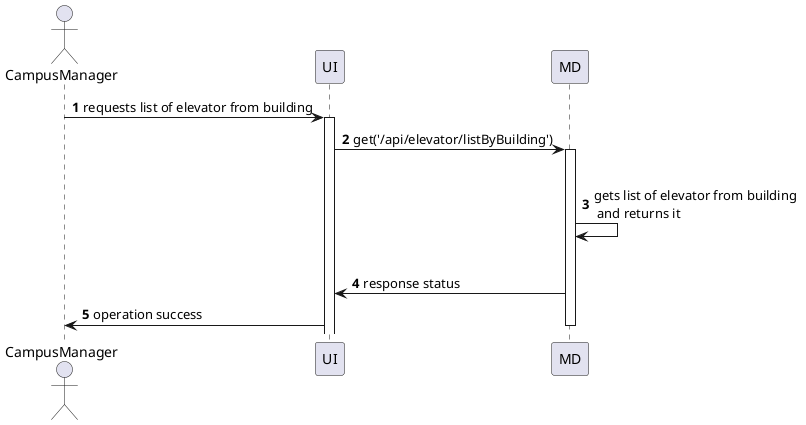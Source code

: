 @startuml
'https://plantuml.com/sequence-diagram

autonumber

actor CampusManager as U
participant UI as UI
participant MD  as R

U -> UI : requests list of elevator from building

activate UI
UI -> R : get('/api/elevator/listByBuilding')

activate R
|||
R -> R : gets list of elevator from building \n and returns it
|||
R -> UI : response status
UI -> U : operation success
deactivate R


@enduml